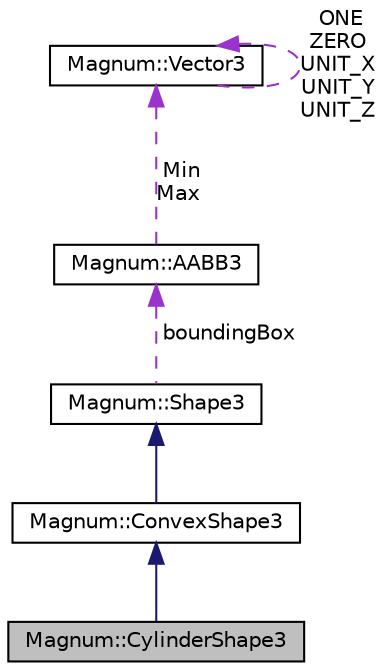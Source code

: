 digraph "Magnum::CylinderShape3"
{
  edge [fontname="Helvetica",fontsize="10",labelfontname="Helvetica",labelfontsize="10"];
  node [fontname="Helvetica",fontsize="10",shape=record];
  Node1 [label="Magnum::CylinderShape3",height=0.2,width=0.4,color="black", fillcolor="grey75", style="filled", fontcolor="black"];
  Node2 -> Node1 [dir="back",color="midnightblue",fontsize="10",style="solid",fontname="Helvetica"];
  Node2 [label="Magnum::ConvexShape3",height=0.2,width=0.4,color="black", fillcolor="white", style="filled",URL="$class_magnum_1_1_convex_shape3.html",tooltip="ConvexShape3. "];
  Node3 -> Node2 [dir="back",color="midnightblue",fontsize="10",style="solid",fontname="Helvetica"];
  Node3 [label="Magnum::Shape3",height=0.2,width=0.4,color="black", fillcolor="white", style="filled",URL="$class_magnum_1_1_shape3.html",tooltip="Shape3. "];
  Node4 -> Node3 [dir="back",color="darkorchid3",fontsize="10",style="dashed",label=" boundingBox" ,fontname="Helvetica"];
  Node4 [label="Magnum::AABB3",height=0.2,width=0.4,color="black", fillcolor="white", style="filled",URL="$class_magnum_1_1_a_a_b_b3.html"];
  Node5 -> Node4 [dir="back",color="darkorchid3",fontsize="10",style="dashed",label=" Min\nMax" ,fontname="Helvetica"];
  Node5 [label="Magnum::Vector3",height=0.2,width=0.4,color="black", fillcolor="white", style="filled",URL="$class_magnum_1_1_vector3.html"];
  Node5 -> Node5 [dir="back",color="darkorchid3",fontsize="10",style="dashed",label=" ONE\nZERO\nUNIT_X\nUNIT_Y\nUNIT_Z" ,fontname="Helvetica"];
}
